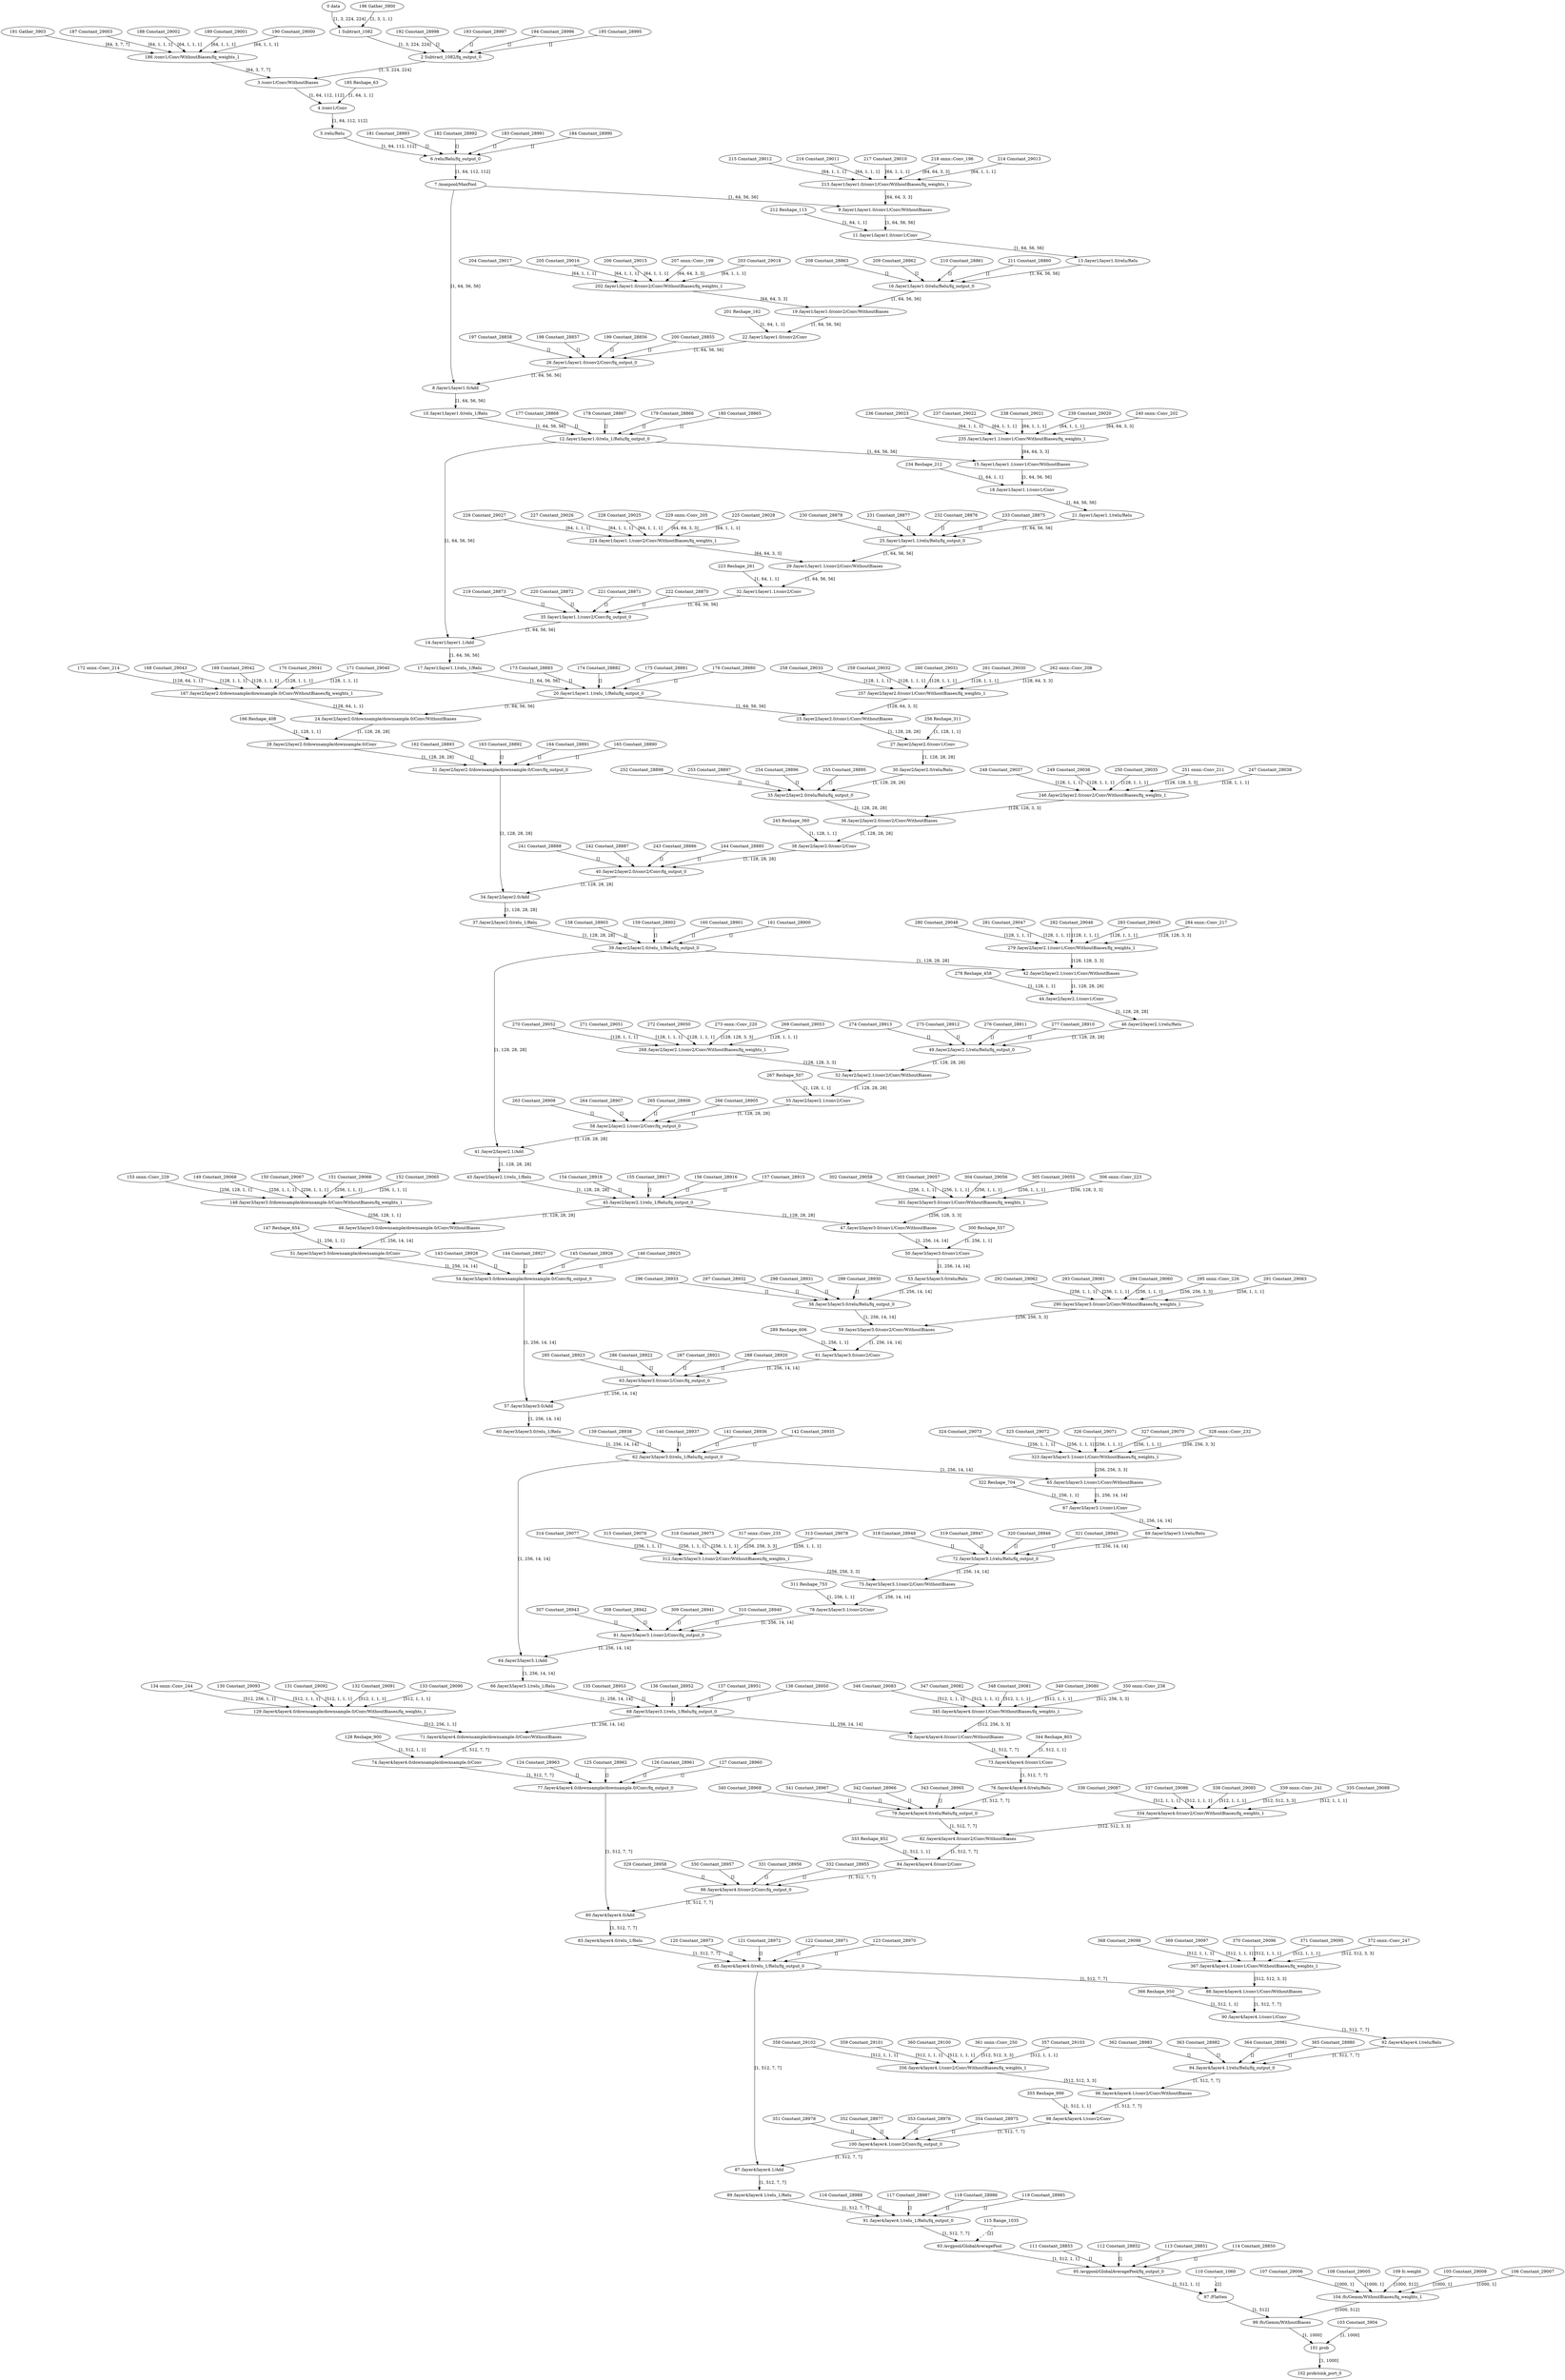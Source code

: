 strict digraph  {
"0 data" [id=0, type=Parameter];
"1 Subtract_1082" [id=1, type=Subtract];
"2 Subtract_1082/fq_output_0" [id=2, type=FakeQuantize];
"3 /conv1/Conv/WithoutBiases" [id=3, type=Convolution];
"4 /conv1/Conv" [id=4, type=Add];
"5 /relu/Relu" [id=5, type=Relu];
"6 /relu/Relu/fq_output_0" [id=6, type=FakeQuantize];
"7 /maxpool/MaxPool" [id=7, type=MaxPool];
"8 /layer1/layer1.0/Add" [id=8, type=Add];
"9 /layer1/layer1.0/conv1/Conv/WithoutBiases" [id=9, type=Convolution];
"10 /layer1/layer1.0/relu_1/Relu" [id=10, type=Relu];
"11 /layer1/layer1.0/conv1/Conv" [id=11, type=Add];
"12 /layer1/layer1.0/relu_1/Relu/fq_output_0" [id=12, type=FakeQuantize];
"13 /layer1/layer1.0/relu/Relu" [id=13, type=Relu];
"14 /layer1/layer1.1/Add" [id=14, type=Add];
"15 /layer1/layer1.1/conv1/Conv/WithoutBiases" [id=15, type=Convolution];
"16 /layer1/layer1.0/relu/Relu/fq_output_0" [id=16, type=FakeQuantize];
"17 /layer1/layer1.1/relu_1/Relu" [id=17, type=Relu];
"18 /layer1/layer1.1/conv1/Conv" [id=18, type=Add];
"19 /layer1/layer1.0/conv2/Conv/WithoutBiases" [id=19, type=Convolution];
"20 /layer1/layer1.1/relu_1/Relu/fq_output_0" [id=20, type=FakeQuantize];
"21 /layer1/layer1.1/relu/Relu" [id=21, type=Relu];
"22 /layer1/layer1.0/conv2/Conv" [id=22, type=Add];
"23 /layer2/layer2.0/conv1/Conv/WithoutBiases" [id=23, type=Convolution];
"24 /layer2/layer2.0/downsample/downsample.0/Conv/WithoutBiases" [id=24, type=Convolution];
"25 /layer1/layer1.1/relu/Relu/fq_output_0" [id=25, type=FakeQuantize];
"26 /layer1/layer1.0/conv2/Conv/fq_output_0" [id=26, type=FakeQuantize];
"27 /layer2/layer2.0/conv1/Conv" [id=27, type=Add];
"28 /layer2/layer2.0/downsample/downsample.0/Conv" [id=28, type=Add];
"29 /layer1/layer1.1/conv2/Conv/WithoutBiases" [id=29, type=Convolution];
"30 /layer2/layer2.0/relu/Relu" [id=30, type=Relu];
"31 /layer2/layer2.0/downsample/downsample.0/Conv/fq_output_0" [id=31, type=FakeQuantize];
"32 /layer1/layer1.1/conv2/Conv" [id=32, type=Add];
"33 /layer2/layer2.0/relu/Relu/fq_output_0" [id=33, type=FakeQuantize];
"34 /layer2/layer2.0/Add" [id=34, type=Add];
"35 /layer1/layer1.1/conv2/Conv/fq_output_0" [id=35, type=FakeQuantize];
"36 /layer2/layer2.0/conv2/Conv/WithoutBiases" [id=36, type=Convolution];
"37 /layer2/layer2.0/relu_1/Relu" [id=37, type=Relu];
"38 /layer2/layer2.0/conv2/Conv" [id=38, type=Add];
"39 /layer2/layer2.0/relu_1/Relu/fq_output_0" [id=39, type=FakeQuantize];
"40 /layer2/layer2.0/conv2/Conv/fq_output_0" [id=40, type=FakeQuantize];
"41 /layer2/layer2.1/Add" [id=41, type=Add];
"42 /layer2/layer2.1/conv1/Conv/WithoutBiases" [id=42, type=Convolution];
"43 /layer2/layer2.1/relu_1/Relu" [id=43, type=Relu];
"44 /layer2/layer2.1/conv1/Conv" [id=44, type=Add];
"45 /layer2/layer2.1/relu_1/Relu/fq_output_0" [id=45, type=FakeQuantize];
"46 /layer2/layer2.1/relu/Relu" [id=46, type=Relu];
"47 /layer3/layer3.0/conv1/Conv/WithoutBiases" [id=47, type=Convolution];
"48 /layer3/layer3.0/downsample/downsample.0/Conv/WithoutBiases" [id=48, type=Convolution];
"49 /layer2/layer2.1/relu/Relu/fq_output_0" [id=49, type=FakeQuantize];
"50 /layer3/layer3.0/conv1/Conv" [id=50, type=Add];
"51 /layer3/layer3.0/downsample/downsample.0/Conv" [id=51, type=Add];
"52 /layer2/layer2.1/conv2/Conv/WithoutBiases" [id=52, type=Convolution];
"53 /layer3/layer3.0/relu/Relu" [id=53, type=Relu];
"54 /layer3/layer3.0/downsample/downsample.0/Conv/fq_output_0" [id=54, type=FakeQuantize];
"55 /layer2/layer2.1/conv2/Conv" [id=55, type=Add];
"56 /layer3/layer3.0/relu/Relu/fq_output_0" [id=56, type=FakeQuantize];
"57 /layer3/layer3.0/Add" [id=57, type=Add];
"58 /layer2/layer2.1/conv2/Conv/fq_output_0" [id=58, type=FakeQuantize];
"59 /layer3/layer3.0/conv2/Conv/WithoutBiases" [id=59, type=Convolution];
"60 /layer3/layer3.0/relu_1/Relu" [id=60, type=Relu];
"61 /layer3/layer3.0/conv2/Conv" [id=61, type=Add];
"62 /layer3/layer3.0/relu_1/Relu/fq_output_0" [id=62, type=FakeQuantize];
"63 /layer3/layer3.0/conv2/Conv/fq_output_0" [id=63, type=FakeQuantize];
"64 /layer3/layer3.1/Add" [id=64, type=Add];
"65 /layer3/layer3.1/conv1/Conv/WithoutBiases" [id=65, type=Convolution];
"66 /layer3/layer3.1/relu_1/Relu" [id=66, type=Relu];
"67 /layer3/layer3.1/conv1/Conv" [id=67, type=Add];
"68 /layer3/layer3.1/relu_1/Relu/fq_output_0" [id=68, type=FakeQuantize];
"69 /layer3/layer3.1/relu/Relu" [id=69, type=Relu];
"70 /layer4/layer4.0/conv1/Conv/WithoutBiases" [id=70, type=Convolution];
"71 /layer4/layer4.0/downsample/downsample.0/Conv/WithoutBiases" [id=71, type=Convolution];
"72 /layer3/layer3.1/relu/Relu/fq_output_0" [id=72, type=FakeQuantize];
"73 /layer4/layer4.0/conv1/Conv" [id=73, type=Add];
"74 /layer4/layer4.0/downsample/downsample.0/Conv" [id=74, type=Add];
"75 /layer3/layer3.1/conv2/Conv/WithoutBiases" [id=75, type=Convolution];
"76 /layer4/layer4.0/relu/Relu" [id=76, type=Relu];
"77 /layer4/layer4.0/downsample/downsample.0/Conv/fq_output_0" [id=77, type=FakeQuantize];
"78 /layer3/layer3.1/conv2/Conv" [id=78, type=Add];
"79 /layer4/layer4.0/relu/Relu/fq_output_0" [id=79, type=FakeQuantize];
"80 /layer4/layer4.0/Add" [id=80, type=Add];
"81 /layer3/layer3.1/conv2/Conv/fq_output_0" [id=81, type=FakeQuantize];
"82 /layer4/layer4.0/conv2/Conv/WithoutBiases" [id=82, type=Convolution];
"83 /layer4/layer4.0/relu_1/Relu" [id=83, type=Relu];
"84 /layer4/layer4.0/conv2/Conv" [id=84, type=Add];
"85 /layer4/layer4.0/relu_1/Relu/fq_output_0" [id=85, type=FakeQuantize];
"86 /layer4/layer4.0/conv2/Conv/fq_output_0" [id=86, type=FakeQuantize];
"87 /layer4/layer4.1/Add" [id=87, type=Add];
"88 /layer4/layer4.1/conv1/Conv/WithoutBiases" [id=88, type=Convolution];
"89 /layer4/layer4.1/relu_1/Relu" [id=89, type=Relu];
"90 /layer4/layer4.1/conv1/Conv" [id=90, type=Add];
"91 /layer4/layer4.1/relu_1/Relu/fq_output_0" [id=91, type=FakeQuantize];
"92 /layer4/layer4.1/relu/Relu" [id=92, type=Relu];
"93 /avgpool/GlobalAveragePool" [id=93, type=ReduceMean];
"94 /layer4/layer4.1/relu/Relu/fq_output_0" [id=94, type=FakeQuantize];
"95 /avgpool/GlobalAveragePool/fq_output_0" [id=95, type=FakeQuantize];
"96 /layer4/layer4.1/conv2/Conv/WithoutBiases" [id=96, type=Convolution];
"97 /Flatten" [id=97, type=Reshape];
"98 /layer4/layer4.1/conv2/Conv" [id=98, type=Add];
"99 /fc/Gemm/WithoutBiases" [id=99, type=MatMul];
"100 /layer4/layer4.1/conv2/Conv/fq_output_0" [id=100, type=FakeQuantize];
"101 prob" [id=101, type=Add];
"102 prob/sink_port_0" [id=102, type=Result];
"103 Constant_3904" [id=103, type=Constant];
"104 /fc/Gemm/WithoutBiases/fq_weights_1" [id=104, type=FakeQuantize];
"105 Constant_29008" [id=105, type=Constant];
"106 Constant_29007" [id=106, type=Constant];
"107 Constant_29006" [id=107, type=Constant];
"108 Constant_29005" [id=108, type=Constant];
"109 fc.weight" [id=109, type=Constant];
"110 Constant_1060" [id=110, type=Constant];
"111 Constant_28853" [id=111, type=Constant];
"112 Constant_28852" [id=112, type=Constant];
"113 Constant_28851" [id=113, type=Constant];
"114 Constant_28850" [id=114, type=Constant];
"115 Range_1035" [id=115, type=Constant];
"116 Constant_28988" [id=116, type=Constant];
"117 Constant_28987" [id=117, type=Constant];
"118 Constant_28986" [id=118, type=Constant];
"119 Constant_28985" [id=119, type=Constant];
"120 Constant_28973" [id=120, type=Constant];
"121 Constant_28972" [id=121, type=Constant];
"122 Constant_28971" [id=122, type=Constant];
"123 Constant_28970" [id=123, type=Constant];
"124 Constant_28963" [id=124, type=Constant];
"125 Constant_28962" [id=125, type=Constant];
"126 Constant_28961" [id=126, type=Constant];
"127 Constant_28960" [id=127, type=Constant];
"128 Reshape_900" [id=128, type=Constant];
"129 /layer4/layer4.0/downsample/downsample.0/Conv/WithoutBiases/fq_weights_1" [id=129, type=FakeQuantize];
"130 Constant_29093" [id=130, type=Constant];
"131 Constant_29092" [id=131, type=Constant];
"132 Constant_29091" [id=132, type=Constant];
"133 Constant_29090" [id=133, type=Constant];
"134 onnx^^Conv_244" [id=134, label="134 onnx::Conv_244", type=Constant];
"135 Constant_28953" [id=135, type=Constant];
"136 Constant_28952" [id=136, type=Constant];
"137 Constant_28951" [id=137, type=Constant];
"138 Constant_28950" [id=138, type=Constant];
"139 Constant_28938" [id=139, type=Constant];
"140 Constant_28937" [id=140, type=Constant];
"141 Constant_28936" [id=141, type=Constant];
"142 Constant_28935" [id=142, type=Constant];
"143 Constant_28928" [id=143, type=Constant];
"144 Constant_28927" [id=144, type=Constant];
"145 Constant_28926" [id=145, type=Constant];
"146 Constant_28925" [id=146, type=Constant];
"147 Reshape_654" [id=147, type=Constant];
"148 /layer3/layer3.0/downsample/downsample.0/Conv/WithoutBiases/fq_weights_1" [id=148, type=FakeQuantize];
"149 Constant_29068" [id=149, type=Constant];
"150 Constant_29067" [id=150, type=Constant];
"151 Constant_29066" [id=151, type=Constant];
"152 Constant_29065" [id=152, type=Constant];
"153 onnx^^Conv_229" [id=153, label="153 onnx::Conv_229", type=Constant];
"154 Constant_28918" [id=154, type=Constant];
"155 Constant_28917" [id=155, type=Constant];
"156 Constant_28916" [id=156, type=Constant];
"157 Constant_28915" [id=157, type=Constant];
"158 Constant_28903" [id=158, type=Constant];
"159 Constant_28902" [id=159, type=Constant];
"160 Constant_28901" [id=160, type=Constant];
"161 Constant_28900" [id=161, type=Constant];
"162 Constant_28893" [id=162, type=Constant];
"163 Constant_28892" [id=163, type=Constant];
"164 Constant_28891" [id=164, type=Constant];
"165 Constant_28890" [id=165, type=Constant];
"166 Reshape_408" [id=166, type=Constant];
"167 /layer2/layer2.0/downsample/downsample.0/Conv/WithoutBiases/fq_weights_1" [id=167, type=FakeQuantize];
"168 Constant_29043" [id=168, type=Constant];
"169 Constant_29042" [id=169, type=Constant];
"170 Constant_29041" [id=170, type=Constant];
"171 Constant_29040" [id=171, type=Constant];
"172 onnx^^Conv_214" [id=172, label="172 onnx::Conv_214", type=Constant];
"173 Constant_28883" [id=173, type=Constant];
"174 Constant_28882" [id=174, type=Constant];
"175 Constant_28881" [id=175, type=Constant];
"176 Constant_28880" [id=176, type=Constant];
"177 Constant_28868" [id=177, type=Constant];
"178 Constant_28867" [id=178, type=Constant];
"179 Constant_28866" [id=179, type=Constant];
"180 Constant_28865" [id=180, type=Constant];
"181 Constant_28993" [id=181, type=Constant];
"182 Constant_28992" [id=182, type=Constant];
"183 Constant_28991" [id=183, type=Constant];
"184 Constant_28990" [id=184, type=Constant];
"185 Reshape_63" [id=185, type=Constant];
"186 /conv1/Conv/WithoutBiases/fq_weights_1" [id=186, type=FakeQuantize];
"187 Constant_29003" [id=187, type=Constant];
"188 Constant_29002" [id=188, type=Constant];
"189 Constant_29001" [id=189, type=Constant];
"190 Constant_29000" [id=190, type=Constant];
"191 Gather_3903" [id=191, type=Constant];
"192 Constant_28998" [id=192, type=Constant];
"193 Constant_28997" [id=193, type=Constant];
"194 Constant_28996" [id=194, type=Constant];
"195 Constant_28995" [id=195, type=Constant];
"196 Gather_3900" [id=196, type=Constant];
"197 Constant_28858" [id=197, type=Constant];
"198 Constant_28857" [id=198, type=Constant];
"199 Constant_28856" [id=199, type=Constant];
"200 Constant_28855" [id=200, type=Constant];
"201 Reshape_162" [id=201, type=Constant];
"202 /layer1/layer1.0/conv2/Conv/WithoutBiases/fq_weights_1" [id=202, type=FakeQuantize];
"203 Constant_29018" [id=203, type=Constant];
"204 Constant_29017" [id=204, type=Constant];
"205 Constant_29016" [id=205, type=Constant];
"206 Constant_29015" [id=206, type=Constant];
"207 onnx^^Conv_199" [id=207, label="207 onnx::Conv_199", type=Constant];
"208 Constant_28863" [id=208, type=Constant];
"209 Constant_28862" [id=209, type=Constant];
"210 Constant_28861" [id=210, type=Constant];
"211 Constant_28860" [id=211, type=Constant];
"212 Reshape_113" [id=212, type=Constant];
"213 /layer1/layer1.0/conv1/Conv/WithoutBiases/fq_weights_1" [id=213, type=FakeQuantize];
"214 Constant_29013" [id=214, type=Constant];
"215 Constant_29012" [id=215, type=Constant];
"216 Constant_29011" [id=216, type=Constant];
"217 Constant_29010" [id=217, type=Constant];
"218 onnx^^Conv_196" [id=218, label="218 onnx::Conv_196", type=Constant];
"219 Constant_28873" [id=219, type=Constant];
"220 Constant_28872" [id=220, type=Constant];
"221 Constant_28871" [id=221, type=Constant];
"222 Constant_28870" [id=222, type=Constant];
"223 Reshape_261" [id=223, type=Constant];
"224 /layer1/layer1.1/conv2/Conv/WithoutBiases/fq_weights_1" [id=224, type=FakeQuantize];
"225 Constant_29028" [id=225, type=Constant];
"226 Constant_29027" [id=226, type=Constant];
"227 Constant_29026" [id=227, type=Constant];
"228 Constant_29025" [id=228, type=Constant];
"229 onnx^^Conv_205" [id=229, label="229 onnx::Conv_205", type=Constant];
"230 Constant_28878" [id=230, type=Constant];
"231 Constant_28877" [id=231, type=Constant];
"232 Constant_28876" [id=232, type=Constant];
"233 Constant_28875" [id=233, type=Constant];
"234 Reshape_212" [id=234, type=Constant];
"235 /layer1/layer1.1/conv1/Conv/WithoutBiases/fq_weights_1" [id=235, type=FakeQuantize];
"236 Constant_29023" [id=236, type=Constant];
"237 Constant_29022" [id=237, type=Constant];
"238 Constant_29021" [id=238, type=Constant];
"239 Constant_29020" [id=239, type=Constant];
"240 onnx^^Conv_202" [id=240, label="240 onnx::Conv_202", type=Constant];
"241 Constant_28888" [id=241, type=Constant];
"242 Constant_28887" [id=242, type=Constant];
"243 Constant_28886" [id=243, type=Constant];
"244 Constant_28885" [id=244, type=Constant];
"245 Reshape_360" [id=245, type=Constant];
"246 /layer2/layer2.0/conv2/Conv/WithoutBiases/fq_weights_1" [id=246, type=FakeQuantize];
"247 Constant_29038" [id=247, type=Constant];
"248 Constant_29037" [id=248, type=Constant];
"249 Constant_29036" [id=249, type=Constant];
"250 Constant_29035" [id=250, type=Constant];
"251 onnx^^Conv_211" [id=251, label="251 onnx::Conv_211", type=Constant];
"252 Constant_28898" [id=252, type=Constant];
"253 Constant_28897" [id=253, type=Constant];
"254 Constant_28896" [id=254, type=Constant];
"255 Constant_28895" [id=255, type=Constant];
"256 Reshape_311" [id=256, type=Constant];
"257 /layer2/layer2.0/conv1/Conv/WithoutBiases/fq_weights_1" [id=257, type=FakeQuantize];
"258 Constant_29033" [id=258, type=Constant];
"259 Constant_29032" [id=259, type=Constant];
"260 Constant_29031" [id=260, type=Constant];
"261 Constant_29030" [id=261, type=Constant];
"262 onnx^^Conv_208" [id=262, label="262 onnx::Conv_208", type=Constant];
"263 Constant_28908" [id=263, type=Constant];
"264 Constant_28907" [id=264, type=Constant];
"265 Constant_28906" [id=265, type=Constant];
"266 Constant_28905" [id=266, type=Constant];
"267 Reshape_507" [id=267, type=Constant];
"268 /layer2/layer2.1/conv2/Conv/WithoutBiases/fq_weights_1" [id=268, type=FakeQuantize];
"269 Constant_29053" [id=269, type=Constant];
"270 Constant_29052" [id=270, type=Constant];
"271 Constant_29051" [id=271, type=Constant];
"272 Constant_29050" [id=272, type=Constant];
"273 onnx^^Conv_220" [id=273, label="273 onnx::Conv_220", type=Constant];
"274 Constant_28913" [id=274, type=Constant];
"275 Constant_28912" [id=275, type=Constant];
"276 Constant_28911" [id=276, type=Constant];
"277 Constant_28910" [id=277, type=Constant];
"278 Reshape_458" [id=278, type=Constant];
"279 /layer2/layer2.1/conv1/Conv/WithoutBiases/fq_weights_1" [id=279, type=FakeQuantize];
"280 Constant_29048" [id=280, type=Constant];
"281 Constant_29047" [id=281, type=Constant];
"282 Constant_29046" [id=282, type=Constant];
"283 Constant_29045" [id=283, type=Constant];
"284 onnx^^Conv_217" [id=284, label="284 onnx::Conv_217", type=Constant];
"285 Constant_28923" [id=285, type=Constant];
"286 Constant_28922" [id=286, type=Constant];
"287 Constant_28921" [id=287, type=Constant];
"288 Constant_28920" [id=288, type=Constant];
"289 Reshape_606" [id=289, type=Constant];
"290 /layer3/layer3.0/conv2/Conv/WithoutBiases/fq_weights_1" [id=290, type=FakeQuantize];
"291 Constant_29063" [id=291, type=Constant];
"292 Constant_29062" [id=292, type=Constant];
"293 Constant_29061" [id=293, type=Constant];
"294 Constant_29060" [id=294, type=Constant];
"295 onnx^^Conv_226" [id=295, label="295 onnx::Conv_226", type=Constant];
"296 Constant_28933" [id=296, type=Constant];
"297 Constant_28932" [id=297, type=Constant];
"298 Constant_28931" [id=298, type=Constant];
"299 Constant_28930" [id=299, type=Constant];
"300 Reshape_557" [id=300, type=Constant];
"301 /layer3/layer3.0/conv1/Conv/WithoutBiases/fq_weights_1" [id=301, type=FakeQuantize];
"302 Constant_29058" [id=302, type=Constant];
"303 Constant_29057" [id=303, type=Constant];
"304 Constant_29056" [id=304, type=Constant];
"305 Constant_29055" [id=305, type=Constant];
"306 onnx^^Conv_223" [id=306, label="306 onnx::Conv_223", type=Constant];
"307 Constant_28943" [id=307, type=Constant];
"308 Constant_28942" [id=308, type=Constant];
"309 Constant_28941" [id=309, type=Constant];
"310 Constant_28940" [id=310, type=Constant];
"311 Reshape_753" [id=311, type=Constant];
"312 /layer3/layer3.1/conv2/Conv/WithoutBiases/fq_weights_1" [id=312, type=FakeQuantize];
"313 Constant_29078" [id=313, type=Constant];
"314 Constant_29077" [id=314, type=Constant];
"315 Constant_29076" [id=315, type=Constant];
"316 Constant_29075" [id=316, type=Constant];
"317 onnx^^Conv_235" [id=317, label="317 onnx::Conv_235", type=Constant];
"318 Constant_28948" [id=318, type=Constant];
"319 Constant_28947" [id=319, type=Constant];
"320 Constant_28946" [id=320, type=Constant];
"321 Constant_28945" [id=321, type=Constant];
"322 Reshape_704" [id=322, type=Constant];
"323 /layer3/layer3.1/conv1/Conv/WithoutBiases/fq_weights_1" [id=323, type=FakeQuantize];
"324 Constant_29073" [id=324, type=Constant];
"325 Constant_29072" [id=325, type=Constant];
"326 Constant_29071" [id=326, type=Constant];
"327 Constant_29070" [id=327, type=Constant];
"328 onnx^^Conv_232" [id=328, label="328 onnx::Conv_232", type=Constant];
"329 Constant_28958" [id=329, type=Constant];
"330 Constant_28957" [id=330, type=Constant];
"331 Constant_28956" [id=331, type=Constant];
"332 Constant_28955" [id=332, type=Constant];
"333 Reshape_852" [id=333, type=Constant];
"334 /layer4/layer4.0/conv2/Conv/WithoutBiases/fq_weights_1" [id=334, type=FakeQuantize];
"335 Constant_29088" [id=335, type=Constant];
"336 Constant_29087" [id=336, type=Constant];
"337 Constant_29086" [id=337, type=Constant];
"338 Constant_29085" [id=338, type=Constant];
"339 onnx^^Conv_241" [id=339, label="339 onnx::Conv_241", type=Constant];
"340 Constant_28968" [id=340, type=Constant];
"341 Constant_28967" [id=341, type=Constant];
"342 Constant_28966" [id=342, type=Constant];
"343 Constant_28965" [id=343, type=Constant];
"344 Reshape_803" [id=344, type=Constant];
"345 /layer4/layer4.0/conv1/Conv/WithoutBiases/fq_weights_1" [id=345, type=FakeQuantize];
"346 Constant_29083" [id=346, type=Constant];
"347 Constant_29082" [id=347, type=Constant];
"348 Constant_29081" [id=348, type=Constant];
"349 Constant_29080" [id=349, type=Constant];
"350 onnx^^Conv_238" [id=350, label="350 onnx::Conv_238", type=Constant];
"351 Constant_28978" [id=351, type=Constant];
"352 Constant_28977" [id=352, type=Constant];
"353 Constant_28976" [id=353, type=Constant];
"354 Constant_28975" [id=354, type=Constant];
"355 Reshape_999" [id=355, type=Constant];
"356 /layer4/layer4.1/conv2/Conv/WithoutBiases/fq_weights_1" [id=356, type=FakeQuantize];
"357 Constant_29103" [id=357, type=Constant];
"358 Constant_29102" [id=358, type=Constant];
"359 Constant_29101" [id=359, type=Constant];
"360 Constant_29100" [id=360, type=Constant];
"361 onnx^^Conv_250" [id=361, label="361 onnx::Conv_250", type=Constant];
"362 Constant_28983" [id=362, type=Constant];
"363 Constant_28982" [id=363, type=Constant];
"364 Constant_28981" [id=364, type=Constant];
"365 Constant_28980" [id=365, type=Constant];
"366 Reshape_950" [id=366, type=Constant];
"367 /layer4/layer4.1/conv1/Conv/WithoutBiases/fq_weights_1" [id=367, type=FakeQuantize];
"368 Constant_29098" [id=368, type=Constant];
"369 Constant_29097" [id=369, type=Constant];
"370 Constant_29096" [id=370, type=Constant];
"371 Constant_29095" [id=371, type=Constant];
"372 onnx^^Conv_247" [id=372, label="372 onnx::Conv_247", type=Constant];
"0 data" -> "1 Subtract_1082"  [label="[1, 3, 224, 224]", style=solid];
"1 Subtract_1082" -> "2 Subtract_1082/fq_output_0"  [label="[1, 3, 224, 224]", style=solid];
"2 Subtract_1082/fq_output_0" -> "3 /conv1/Conv/WithoutBiases"  [label="[1, 3, 224, 224]", style=solid];
"3 /conv1/Conv/WithoutBiases" -> "4 /conv1/Conv"  [label="[1, 64, 112, 112]", style=solid];
"4 /conv1/Conv" -> "5 /relu/Relu"  [label="[1, 64, 112, 112]", style=solid];
"5 /relu/Relu" -> "6 /relu/Relu/fq_output_0"  [label="[1, 64, 112, 112]", style=solid];
"6 /relu/Relu/fq_output_0" -> "7 /maxpool/MaxPool"  [label="[1, 64, 112, 112]", style=solid];
"7 /maxpool/MaxPool" -> "8 /layer1/layer1.0/Add"  [label="[1, 64, 56, 56]", style=solid];
"7 /maxpool/MaxPool" -> "9 /layer1/layer1.0/conv1/Conv/WithoutBiases"  [label="[1, 64, 56, 56]", style=solid];
"8 /layer1/layer1.0/Add" -> "10 /layer1/layer1.0/relu_1/Relu"  [label="[1, 64, 56, 56]", style=solid];
"9 /layer1/layer1.0/conv1/Conv/WithoutBiases" -> "11 /layer1/layer1.0/conv1/Conv"  [label="[1, 64, 56, 56]", style=solid];
"10 /layer1/layer1.0/relu_1/Relu" -> "12 /layer1/layer1.0/relu_1/Relu/fq_output_0"  [label="[1, 64, 56, 56]", style=solid];
"11 /layer1/layer1.0/conv1/Conv" -> "13 /layer1/layer1.0/relu/Relu"  [label="[1, 64, 56, 56]", style=solid];
"12 /layer1/layer1.0/relu_1/Relu/fq_output_0" -> "14 /layer1/layer1.1/Add"  [label="[1, 64, 56, 56]", style=solid];
"12 /layer1/layer1.0/relu_1/Relu/fq_output_0" -> "15 /layer1/layer1.1/conv1/Conv/WithoutBiases"  [label="[1, 64, 56, 56]", style=solid];
"13 /layer1/layer1.0/relu/Relu" -> "16 /layer1/layer1.0/relu/Relu/fq_output_0"  [label="[1, 64, 56, 56]", style=solid];
"14 /layer1/layer1.1/Add" -> "17 /layer1/layer1.1/relu_1/Relu"  [label="[1, 64, 56, 56]", style=solid];
"15 /layer1/layer1.1/conv1/Conv/WithoutBiases" -> "18 /layer1/layer1.1/conv1/Conv"  [label="[1, 64, 56, 56]", style=solid];
"16 /layer1/layer1.0/relu/Relu/fq_output_0" -> "19 /layer1/layer1.0/conv2/Conv/WithoutBiases"  [label="[1, 64, 56, 56]", style=solid];
"17 /layer1/layer1.1/relu_1/Relu" -> "20 /layer1/layer1.1/relu_1/Relu/fq_output_0"  [label="[1, 64, 56, 56]", style=solid];
"18 /layer1/layer1.1/conv1/Conv" -> "21 /layer1/layer1.1/relu/Relu"  [label="[1, 64, 56, 56]", style=solid];
"19 /layer1/layer1.0/conv2/Conv/WithoutBiases" -> "22 /layer1/layer1.0/conv2/Conv"  [label="[1, 64, 56, 56]", style=solid];
"20 /layer1/layer1.1/relu_1/Relu/fq_output_0" -> "23 /layer2/layer2.0/conv1/Conv/WithoutBiases"  [label="[1, 64, 56, 56]", style=solid];
"20 /layer1/layer1.1/relu_1/Relu/fq_output_0" -> "24 /layer2/layer2.0/downsample/downsample.0/Conv/WithoutBiases"  [label="[1, 64, 56, 56]", style=solid];
"21 /layer1/layer1.1/relu/Relu" -> "25 /layer1/layer1.1/relu/Relu/fq_output_0"  [label="[1, 64, 56, 56]", style=solid];
"22 /layer1/layer1.0/conv2/Conv" -> "26 /layer1/layer1.0/conv2/Conv/fq_output_0"  [label="[1, 64, 56, 56]", style=solid];
"23 /layer2/layer2.0/conv1/Conv/WithoutBiases" -> "27 /layer2/layer2.0/conv1/Conv"  [label="[1, 128, 28, 28]", style=solid];
"24 /layer2/layer2.0/downsample/downsample.0/Conv/WithoutBiases" -> "28 /layer2/layer2.0/downsample/downsample.0/Conv"  [label="[1, 128, 28, 28]", style=solid];
"25 /layer1/layer1.1/relu/Relu/fq_output_0" -> "29 /layer1/layer1.1/conv2/Conv/WithoutBiases"  [label="[1, 64, 56, 56]", style=solid];
"26 /layer1/layer1.0/conv2/Conv/fq_output_0" -> "8 /layer1/layer1.0/Add"  [label="[1, 64, 56, 56]", style=solid];
"27 /layer2/layer2.0/conv1/Conv" -> "30 /layer2/layer2.0/relu/Relu"  [label="[1, 128, 28, 28]", style=solid];
"28 /layer2/layer2.0/downsample/downsample.0/Conv" -> "31 /layer2/layer2.0/downsample/downsample.0/Conv/fq_output_0"  [label="[1, 128, 28, 28]", style=solid];
"29 /layer1/layer1.1/conv2/Conv/WithoutBiases" -> "32 /layer1/layer1.1/conv2/Conv"  [label="[1, 64, 56, 56]", style=solid];
"30 /layer2/layer2.0/relu/Relu" -> "33 /layer2/layer2.0/relu/Relu/fq_output_0"  [label="[1, 128, 28, 28]", style=solid];
"31 /layer2/layer2.0/downsample/downsample.0/Conv/fq_output_0" -> "34 /layer2/layer2.0/Add"  [label="[1, 128, 28, 28]", style=solid];
"32 /layer1/layer1.1/conv2/Conv" -> "35 /layer1/layer1.1/conv2/Conv/fq_output_0"  [label="[1, 64, 56, 56]", style=solid];
"33 /layer2/layer2.0/relu/Relu/fq_output_0" -> "36 /layer2/layer2.0/conv2/Conv/WithoutBiases"  [label="[1, 128, 28, 28]", style=solid];
"34 /layer2/layer2.0/Add" -> "37 /layer2/layer2.0/relu_1/Relu"  [label="[1, 128, 28, 28]", style=solid];
"35 /layer1/layer1.1/conv2/Conv/fq_output_0" -> "14 /layer1/layer1.1/Add"  [label="[1, 64, 56, 56]", style=solid];
"36 /layer2/layer2.0/conv2/Conv/WithoutBiases" -> "38 /layer2/layer2.0/conv2/Conv"  [label="[1, 128, 28, 28]", style=solid];
"37 /layer2/layer2.0/relu_1/Relu" -> "39 /layer2/layer2.0/relu_1/Relu/fq_output_0"  [label="[1, 128, 28, 28]", style=solid];
"38 /layer2/layer2.0/conv2/Conv" -> "40 /layer2/layer2.0/conv2/Conv/fq_output_0"  [label="[1, 128, 28, 28]", style=solid];
"39 /layer2/layer2.0/relu_1/Relu/fq_output_0" -> "41 /layer2/layer2.1/Add"  [label="[1, 128, 28, 28]", style=solid];
"39 /layer2/layer2.0/relu_1/Relu/fq_output_0" -> "42 /layer2/layer2.1/conv1/Conv/WithoutBiases"  [label="[1, 128, 28, 28]", style=solid];
"40 /layer2/layer2.0/conv2/Conv/fq_output_0" -> "34 /layer2/layer2.0/Add"  [label="[1, 128, 28, 28]", style=solid];
"41 /layer2/layer2.1/Add" -> "43 /layer2/layer2.1/relu_1/Relu"  [label="[1, 128, 28, 28]", style=solid];
"42 /layer2/layer2.1/conv1/Conv/WithoutBiases" -> "44 /layer2/layer2.1/conv1/Conv"  [label="[1, 128, 28, 28]", style=solid];
"43 /layer2/layer2.1/relu_1/Relu" -> "45 /layer2/layer2.1/relu_1/Relu/fq_output_0"  [label="[1, 128, 28, 28]", style=solid];
"44 /layer2/layer2.1/conv1/Conv" -> "46 /layer2/layer2.1/relu/Relu"  [label="[1, 128, 28, 28]", style=solid];
"45 /layer2/layer2.1/relu_1/Relu/fq_output_0" -> "47 /layer3/layer3.0/conv1/Conv/WithoutBiases"  [label="[1, 128, 28, 28]", style=solid];
"45 /layer2/layer2.1/relu_1/Relu/fq_output_0" -> "48 /layer3/layer3.0/downsample/downsample.0/Conv/WithoutBiases"  [label="[1, 128, 28, 28]", style=solid];
"46 /layer2/layer2.1/relu/Relu" -> "49 /layer2/layer2.1/relu/Relu/fq_output_0"  [label="[1, 128, 28, 28]", style=solid];
"47 /layer3/layer3.0/conv1/Conv/WithoutBiases" -> "50 /layer3/layer3.0/conv1/Conv"  [label="[1, 256, 14, 14]", style=solid];
"48 /layer3/layer3.0/downsample/downsample.0/Conv/WithoutBiases" -> "51 /layer3/layer3.0/downsample/downsample.0/Conv"  [label="[1, 256, 14, 14]", style=solid];
"49 /layer2/layer2.1/relu/Relu/fq_output_0" -> "52 /layer2/layer2.1/conv2/Conv/WithoutBiases"  [label="[1, 128, 28, 28]", style=solid];
"50 /layer3/layer3.0/conv1/Conv" -> "53 /layer3/layer3.0/relu/Relu"  [label="[1, 256, 14, 14]", style=solid];
"51 /layer3/layer3.0/downsample/downsample.0/Conv" -> "54 /layer3/layer3.0/downsample/downsample.0/Conv/fq_output_0"  [label="[1, 256, 14, 14]", style=solid];
"52 /layer2/layer2.1/conv2/Conv/WithoutBiases" -> "55 /layer2/layer2.1/conv2/Conv"  [label="[1, 128, 28, 28]", style=solid];
"53 /layer3/layer3.0/relu/Relu" -> "56 /layer3/layer3.0/relu/Relu/fq_output_0"  [label="[1, 256, 14, 14]", style=solid];
"54 /layer3/layer3.0/downsample/downsample.0/Conv/fq_output_0" -> "57 /layer3/layer3.0/Add"  [label="[1, 256, 14, 14]", style=solid];
"55 /layer2/layer2.1/conv2/Conv" -> "58 /layer2/layer2.1/conv2/Conv/fq_output_0"  [label="[1, 128, 28, 28]", style=solid];
"56 /layer3/layer3.0/relu/Relu/fq_output_0" -> "59 /layer3/layer3.0/conv2/Conv/WithoutBiases"  [label="[1, 256, 14, 14]", style=solid];
"57 /layer3/layer3.0/Add" -> "60 /layer3/layer3.0/relu_1/Relu"  [label="[1, 256, 14, 14]", style=solid];
"58 /layer2/layer2.1/conv2/Conv/fq_output_0" -> "41 /layer2/layer2.1/Add"  [label="[1, 128, 28, 28]", style=solid];
"59 /layer3/layer3.0/conv2/Conv/WithoutBiases" -> "61 /layer3/layer3.0/conv2/Conv"  [label="[1, 256, 14, 14]", style=solid];
"60 /layer3/layer3.0/relu_1/Relu" -> "62 /layer3/layer3.0/relu_1/Relu/fq_output_0"  [label="[1, 256, 14, 14]", style=solid];
"61 /layer3/layer3.0/conv2/Conv" -> "63 /layer3/layer3.0/conv2/Conv/fq_output_0"  [label="[1, 256, 14, 14]", style=solid];
"62 /layer3/layer3.0/relu_1/Relu/fq_output_0" -> "64 /layer3/layer3.1/Add"  [label="[1, 256, 14, 14]", style=solid];
"62 /layer3/layer3.0/relu_1/Relu/fq_output_0" -> "65 /layer3/layer3.1/conv1/Conv/WithoutBiases"  [label="[1, 256, 14, 14]", style=solid];
"63 /layer3/layer3.0/conv2/Conv/fq_output_0" -> "57 /layer3/layer3.0/Add"  [label="[1, 256, 14, 14]", style=solid];
"64 /layer3/layer3.1/Add" -> "66 /layer3/layer3.1/relu_1/Relu"  [label="[1, 256, 14, 14]", style=solid];
"65 /layer3/layer3.1/conv1/Conv/WithoutBiases" -> "67 /layer3/layer3.1/conv1/Conv"  [label="[1, 256, 14, 14]", style=solid];
"66 /layer3/layer3.1/relu_1/Relu" -> "68 /layer3/layer3.1/relu_1/Relu/fq_output_0"  [label="[1, 256, 14, 14]", style=solid];
"67 /layer3/layer3.1/conv1/Conv" -> "69 /layer3/layer3.1/relu/Relu"  [label="[1, 256, 14, 14]", style=solid];
"68 /layer3/layer3.1/relu_1/Relu/fq_output_0" -> "70 /layer4/layer4.0/conv1/Conv/WithoutBiases"  [label="[1, 256, 14, 14]", style=solid];
"68 /layer3/layer3.1/relu_1/Relu/fq_output_0" -> "71 /layer4/layer4.0/downsample/downsample.0/Conv/WithoutBiases"  [label="[1, 256, 14, 14]", style=solid];
"69 /layer3/layer3.1/relu/Relu" -> "72 /layer3/layer3.1/relu/Relu/fq_output_0"  [label="[1, 256, 14, 14]", style=solid];
"70 /layer4/layer4.0/conv1/Conv/WithoutBiases" -> "73 /layer4/layer4.0/conv1/Conv"  [label="[1, 512, 7, 7]", style=solid];
"71 /layer4/layer4.0/downsample/downsample.0/Conv/WithoutBiases" -> "74 /layer4/layer4.0/downsample/downsample.0/Conv"  [label="[1, 512, 7, 7]", style=solid];
"72 /layer3/layer3.1/relu/Relu/fq_output_0" -> "75 /layer3/layer3.1/conv2/Conv/WithoutBiases"  [label="[1, 256, 14, 14]", style=solid];
"73 /layer4/layer4.0/conv1/Conv" -> "76 /layer4/layer4.0/relu/Relu"  [label="[1, 512, 7, 7]", style=solid];
"74 /layer4/layer4.0/downsample/downsample.0/Conv" -> "77 /layer4/layer4.0/downsample/downsample.0/Conv/fq_output_0"  [label="[1, 512, 7, 7]", style=solid];
"75 /layer3/layer3.1/conv2/Conv/WithoutBiases" -> "78 /layer3/layer3.1/conv2/Conv"  [label="[1, 256, 14, 14]", style=solid];
"76 /layer4/layer4.0/relu/Relu" -> "79 /layer4/layer4.0/relu/Relu/fq_output_0"  [label="[1, 512, 7, 7]", style=solid];
"77 /layer4/layer4.0/downsample/downsample.0/Conv/fq_output_0" -> "80 /layer4/layer4.0/Add"  [label="[1, 512, 7, 7]", style=solid];
"78 /layer3/layer3.1/conv2/Conv" -> "81 /layer3/layer3.1/conv2/Conv/fq_output_0"  [label="[1, 256, 14, 14]", style=solid];
"79 /layer4/layer4.0/relu/Relu/fq_output_0" -> "82 /layer4/layer4.0/conv2/Conv/WithoutBiases"  [label="[1, 512, 7, 7]", style=solid];
"80 /layer4/layer4.0/Add" -> "83 /layer4/layer4.0/relu_1/Relu"  [label="[1, 512, 7, 7]", style=solid];
"81 /layer3/layer3.1/conv2/Conv/fq_output_0" -> "64 /layer3/layer3.1/Add"  [label="[1, 256, 14, 14]", style=solid];
"82 /layer4/layer4.0/conv2/Conv/WithoutBiases" -> "84 /layer4/layer4.0/conv2/Conv"  [label="[1, 512, 7, 7]", style=solid];
"83 /layer4/layer4.0/relu_1/Relu" -> "85 /layer4/layer4.0/relu_1/Relu/fq_output_0"  [label="[1, 512, 7, 7]", style=solid];
"84 /layer4/layer4.0/conv2/Conv" -> "86 /layer4/layer4.0/conv2/Conv/fq_output_0"  [label="[1, 512, 7, 7]", style=solid];
"85 /layer4/layer4.0/relu_1/Relu/fq_output_0" -> "87 /layer4/layer4.1/Add"  [label="[1, 512, 7, 7]", style=solid];
"85 /layer4/layer4.0/relu_1/Relu/fq_output_0" -> "88 /layer4/layer4.1/conv1/Conv/WithoutBiases"  [label="[1, 512, 7, 7]", style=solid];
"86 /layer4/layer4.0/conv2/Conv/fq_output_0" -> "80 /layer4/layer4.0/Add"  [label="[1, 512, 7, 7]", style=solid];
"87 /layer4/layer4.1/Add" -> "89 /layer4/layer4.1/relu_1/Relu"  [label="[1, 512, 7, 7]", style=solid];
"88 /layer4/layer4.1/conv1/Conv/WithoutBiases" -> "90 /layer4/layer4.1/conv1/Conv"  [label="[1, 512, 7, 7]", style=solid];
"89 /layer4/layer4.1/relu_1/Relu" -> "91 /layer4/layer4.1/relu_1/Relu/fq_output_0"  [label="[1, 512, 7, 7]", style=solid];
"90 /layer4/layer4.1/conv1/Conv" -> "92 /layer4/layer4.1/relu/Relu"  [label="[1, 512, 7, 7]", style=solid];
"91 /layer4/layer4.1/relu_1/Relu/fq_output_0" -> "93 /avgpool/GlobalAveragePool"  [label="[1, 512, 7, 7]", style=solid];
"92 /layer4/layer4.1/relu/Relu" -> "94 /layer4/layer4.1/relu/Relu/fq_output_0"  [label="[1, 512, 7, 7]", style=solid];
"93 /avgpool/GlobalAveragePool" -> "95 /avgpool/GlobalAveragePool/fq_output_0"  [label="[1, 512, 1, 1]", style=solid];
"94 /layer4/layer4.1/relu/Relu/fq_output_0" -> "96 /layer4/layer4.1/conv2/Conv/WithoutBiases"  [label="[1, 512, 7, 7]", style=solid];
"95 /avgpool/GlobalAveragePool/fq_output_0" -> "97 /Flatten"  [label="[1, 512, 1, 1]", style=solid];
"96 /layer4/layer4.1/conv2/Conv/WithoutBiases" -> "98 /layer4/layer4.1/conv2/Conv"  [label="[1, 512, 7, 7]", style=solid];
"97 /Flatten" -> "99 /fc/Gemm/WithoutBiases"  [label="[1, 512]", style=solid];
"98 /layer4/layer4.1/conv2/Conv" -> "100 /layer4/layer4.1/conv2/Conv/fq_output_0"  [label="[1, 512, 7, 7]", style=solid];
"99 /fc/Gemm/WithoutBiases" -> "101 prob"  [label="[1, 1000]", style=solid];
"100 /layer4/layer4.1/conv2/Conv/fq_output_0" -> "87 /layer4/layer4.1/Add"  [label="[1, 512, 7, 7]", style=solid];
"101 prob" -> "102 prob/sink_port_0"  [label="[1, 1000]", style=solid];
"103 Constant_3904" -> "101 prob"  [label="[1, 1000]", style=solid];
"104 /fc/Gemm/WithoutBiases/fq_weights_1" -> "99 /fc/Gemm/WithoutBiases"  [label="[1000, 512]", style=solid];
"105 Constant_29008" -> "104 /fc/Gemm/WithoutBiases/fq_weights_1"  [label="[1000, 1]", style=solid];
"106 Constant_29007" -> "104 /fc/Gemm/WithoutBiases/fq_weights_1"  [label="[1000, 1]", style=solid];
"107 Constant_29006" -> "104 /fc/Gemm/WithoutBiases/fq_weights_1"  [label="[1000, 1]", style=solid];
"108 Constant_29005" -> "104 /fc/Gemm/WithoutBiases/fq_weights_1"  [label="[1000, 1]", style=solid];
"109 fc.weight" -> "104 /fc/Gemm/WithoutBiases/fq_weights_1"  [label="[1000, 512]", style=solid];
"110 Constant_1060" -> "97 /Flatten"  [label="[2]", style=dashed];
"111 Constant_28853" -> "95 /avgpool/GlobalAveragePool/fq_output_0"  [label="[]", style=solid];
"112 Constant_28852" -> "95 /avgpool/GlobalAveragePool/fq_output_0"  [label="[]", style=solid];
"113 Constant_28851" -> "95 /avgpool/GlobalAveragePool/fq_output_0"  [label="[]", style=solid];
"114 Constant_28850" -> "95 /avgpool/GlobalAveragePool/fq_output_0"  [label="[]", style=solid];
"115 Range_1035" -> "93 /avgpool/GlobalAveragePool"  [label="[2]", style=dashed];
"116 Constant_28988" -> "91 /layer4/layer4.1/relu_1/Relu/fq_output_0"  [label="[]", style=solid];
"117 Constant_28987" -> "91 /layer4/layer4.1/relu_1/Relu/fq_output_0"  [label="[]", style=solid];
"118 Constant_28986" -> "91 /layer4/layer4.1/relu_1/Relu/fq_output_0"  [label="[]", style=solid];
"119 Constant_28985" -> "91 /layer4/layer4.1/relu_1/Relu/fq_output_0"  [label="[]", style=solid];
"120 Constant_28973" -> "85 /layer4/layer4.0/relu_1/Relu/fq_output_0"  [label="[]", style=solid];
"121 Constant_28972" -> "85 /layer4/layer4.0/relu_1/Relu/fq_output_0"  [label="[]", style=solid];
"122 Constant_28971" -> "85 /layer4/layer4.0/relu_1/Relu/fq_output_0"  [label="[]", style=solid];
"123 Constant_28970" -> "85 /layer4/layer4.0/relu_1/Relu/fq_output_0"  [label="[]", style=solid];
"124 Constant_28963" -> "77 /layer4/layer4.0/downsample/downsample.0/Conv/fq_output_0"  [label="[]", style=solid];
"125 Constant_28962" -> "77 /layer4/layer4.0/downsample/downsample.0/Conv/fq_output_0"  [label="[]", style=solid];
"126 Constant_28961" -> "77 /layer4/layer4.0/downsample/downsample.0/Conv/fq_output_0"  [label="[]", style=solid];
"127 Constant_28960" -> "77 /layer4/layer4.0/downsample/downsample.0/Conv/fq_output_0"  [label="[]", style=solid];
"128 Reshape_900" -> "74 /layer4/layer4.0/downsample/downsample.0/Conv"  [label="[1, 512, 1, 1]", style=solid];
"129 /layer4/layer4.0/downsample/downsample.0/Conv/WithoutBiases/fq_weights_1" -> "71 /layer4/layer4.0/downsample/downsample.0/Conv/WithoutBiases"  [label="[512, 256, 1, 1]", style=solid];
"130 Constant_29093" -> "129 /layer4/layer4.0/downsample/downsample.0/Conv/WithoutBiases/fq_weights_1"  [label="[512, 1, 1, 1]", style=solid];
"131 Constant_29092" -> "129 /layer4/layer4.0/downsample/downsample.0/Conv/WithoutBiases/fq_weights_1"  [label="[512, 1, 1, 1]", style=solid];
"132 Constant_29091" -> "129 /layer4/layer4.0/downsample/downsample.0/Conv/WithoutBiases/fq_weights_1"  [label="[512, 1, 1, 1]", style=solid];
"133 Constant_29090" -> "129 /layer4/layer4.0/downsample/downsample.0/Conv/WithoutBiases/fq_weights_1"  [label="[512, 1, 1, 1]", style=solid];
"134 onnx^^Conv_244" -> "129 /layer4/layer4.0/downsample/downsample.0/Conv/WithoutBiases/fq_weights_1"  [label="[512, 256, 1, 1]", style=solid];
"135 Constant_28953" -> "68 /layer3/layer3.1/relu_1/Relu/fq_output_0"  [label="[]", style=solid];
"136 Constant_28952" -> "68 /layer3/layer3.1/relu_1/Relu/fq_output_0"  [label="[]", style=solid];
"137 Constant_28951" -> "68 /layer3/layer3.1/relu_1/Relu/fq_output_0"  [label="[]", style=solid];
"138 Constant_28950" -> "68 /layer3/layer3.1/relu_1/Relu/fq_output_0"  [label="[]", style=solid];
"139 Constant_28938" -> "62 /layer3/layer3.0/relu_1/Relu/fq_output_0"  [label="[]", style=solid];
"140 Constant_28937" -> "62 /layer3/layer3.0/relu_1/Relu/fq_output_0"  [label="[]", style=solid];
"141 Constant_28936" -> "62 /layer3/layer3.0/relu_1/Relu/fq_output_0"  [label="[]", style=solid];
"142 Constant_28935" -> "62 /layer3/layer3.0/relu_1/Relu/fq_output_0"  [label="[]", style=solid];
"143 Constant_28928" -> "54 /layer3/layer3.0/downsample/downsample.0/Conv/fq_output_0"  [label="[]", style=solid];
"144 Constant_28927" -> "54 /layer3/layer3.0/downsample/downsample.0/Conv/fq_output_0"  [label="[]", style=solid];
"145 Constant_28926" -> "54 /layer3/layer3.0/downsample/downsample.0/Conv/fq_output_0"  [label="[]", style=solid];
"146 Constant_28925" -> "54 /layer3/layer3.0/downsample/downsample.0/Conv/fq_output_0"  [label="[]", style=solid];
"147 Reshape_654" -> "51 /layer3/layer3.0/downsample/downsample.0/Conv"  [label="[1, 256, 1, 1]", style=solid];
"148 /layer3/layer3.0/downsample/downsample.0/Conv/WithoutBiases/fq_weights_1" -> "48 /layer3/layer3.0/downsample/downsample.0/Conv/WithoutBiases"  [label="[256, 128, 1, 1]", style=solid];
"149 Constant_29068" -> "148 /layer3/layer3.0/downsample/downsample.0/Conv/WithoutBiases/fq_weights_1"  [label="[256, 1, 1, 1]", style=solid];
"150 Constant_29067" -> "148 /layer3/layer3.0/downsample/downsample.0/Conv/WithoutBiases/fq_weights_1"  [label="[256, 1, 1, 1]", style=solid];
"151 Constant_29066" -> "148 /layer3/layer3.0/downsample/downsample.0/Conv/WithoutBiases/fq_weights_1"  [label="[256, 1, 1, 1]", style=solid];
"152 Constant_29065" -> "148 /layer3/layer3.0/downsample/downsample.0/Conv/WithoutBiases/fq_weights_1"  [label="[256, 1, 1, 1]", style=solid];
"153 onnx^^Conv_229" -> "148 /layer3/layer3.0/downsample/downsample.0/Conv/WithoutBiases/fq_weights_1"  [label="[256, 128, 1, 1]", style=solid];
"154 Constant_28918" -> "45 /layer2/layer2.1/relu_1/Relu/fq_output_0"  [label="[]", style=solid];
"155 Constant_28917" -> "45 /layer2/layer2.1/relu_1/Relu/fq_output_0"  [label="[]", style=solid];
"156 Constant_28916" -> "45 /layer2/layer2.1/relu_1/Relu/fq_output_0"  [label="[]", style=solid];
"157 Constant_28915" -> "45 /layer2/layer2.1/relu_1/Relu/fq_output_0"  [label="[]", style=solid];
"158 Constant_28903" -> "39 /layer2/layer2.0/relu_1/Relu/fq_output_0"  [label="[]", style=solid];
"159 Constant_28902" -> "39 /layer2/layer2.0/relu_1/Relu/fq_output_0"  [label="[]", style=solid];
"160 Constant_28901" -> "39 /layer2/layer2.0/relu_1/Relu/fq_output_0"  [label="[]", style=solid];
"161 Constant_28900" -> "39 /layer2/layer2.0/relu_1/Relu/fq_output_0"  [label="[]", style=solid];
"162 Constant_28893" -> "31 /layer2/layer2.0/downsample/downsample.0/Conv/fq_output_0"  [label="[]", style=solid];
"163 Constant_28892" -> "31 /layer2/layer2.0/downsample/downsample.0/Conv/fq_output_0"  [label="[]", style=solid];
"164 Constant_28891" -> "31 /layer2/layer2.0/downsample/downsample.0/Conv/fq_output_0"  [label="[]", style=solid];
"165 Constant_28890" -> "31 /layer2/layer2.0/downsample/downsample.0/Conv/fq_output_0"  [label="[]", style=solid];
"166 Reshape_408" -> "28 /layer2/layer2.0/downsample/downsample.0/Conv"  [label="[1, 128, 1, 1]", style=solid];
"167 /layer2/layer2.0/downsample/downsample.0/Conv/WithoutBiases/fq_weights_1" -> "24 /layer2/layer2.0/downsample/downsample.0/Conv/WithoutBiases"  [label="[128, 64, 1, 1]", style=solid];
"168 Constant_29043" -> "167 /layer2/layer2.0/downsample/downsample.0/Conv/WithoutBiases/fq_weights_1"  [label="[128, 1, 1, 1]", style=solid];
"169 Constant_29042" -> "167 /layer2/layer2.0/downsample/downsample.0/Conv/WithoutBiases/fq_weights_1"  [label="[128, 1, 1, 1]", style=solid];
"170 Constant_29041" -> "167 /layer2/layer2.0/downsample/downsample.0/Conv/WithoutBiases/fq_weights_1"  [label="[128, 1, 1, 1]", style=solid];
"171 Constant_29040" -> "167 /layer2/layer2.0/downsample/downsample.0/Conv/WithoutBiases/fq_weights_1"  [label="[128, 1, 1, 1]", style=solid];
"172 onnx^^Conv_214" -> "167 /layer2/layer2.0/downsample/downsample.0/Conv/WithoutBiases/fq_weights_1"  [label="[128, 64, 1, 1]", style=solid];
"173 Constant_28883" -> "20 /layer1/layer1.1/relu_1/Relu/fq_output_0"  [label="[]", style=solid];
"174 Constant_28882" -> "20 /layer1/layer1.1/relu_1/Relu/fq_output_0"  [label="[]", style=solid];
"175 Constant_28881" -> "20 /layer1/layer1.1/relu_1/Relu/fq_output_0"  [label="[]", style=solid];
"176 Constant_28880" -> "20 /layer1/layer1.1/relu_1/Relu/fq_output_0"  [label="[]", style=solid];
"177 Constant_28868" -> "12 /layer1/layer1.0/relu_1/Relu/fq_output_0"  [label="[]", style=solid];
"178 Constant_28867" -> "12 /layer1/layer1.0/relu_1/Relu/fq_output_0"  [label="[]", style=solid];
"179 Constant_28866" -> "12 /layer1/layer1.0/relu_1/Relu/fq_output_0"  [label="[]", style=solid];
"180 Constant_28865" -> "12 /layer1/layer1.0/relu_1/Relu/fq_output_0"  [label="[]", style=solid];
"181 Constant_28993" -> "6 /relu/Relu/fq_output_0"  [label="[]", style=solid];
"182 Constant_28992" -> "6 /relu/Relu/fq_output_0"  [label="[]", style=solid];
"183 Constant_28991" -> "6 /relu/Relu/fq_output_0"  [label="[]", style=solid];
"184 Constant_28990" -> "6 /relu/Relu/fq_output_0"  [label="[]", style=solid];
"185 Reshape_63" -> "4 /conv1/Conv"  [label="[1, 64, 1, 1]", style=solid];
"186 /conv1/Conv/WithoutBiases/fq_weights_1" -> "3 /conv1/Conv/WithoutBiases"  [label="[64, 3, 7, 7]", style=solid];
"187 Constant_29003" -> "186 /conv1/Conv/WithoutBiases/fq_weights_1"  [label="[64, 1, 1, 1]", style=solid];
"188 Constant_29002" -> "186 /conv1/Conv/WithoutBiases/fq_weights_1"  [label="[64, 1, 1, 1]", style=solid];
"189 Constant_29001" -> "186 /conv1/Conv/WithoutBiases/fq_weights_1"  [label="[64, 1, 1, 1]", style=solid];
"190 Constant_29000" -> "186 /conv1/Conv/WithoutBiases/fq_weights_1"  [label="[64, 1, 1, 1]", style=solid];
"191 Gather_3903" -> "186 /conv1/Conv/WithoutBiases/fq_weights_1"  [label="[64, 3, 7, 7]", style=solid];
"192 Constant_28998" -> "2 Subtract_1082/fq_output_0"  [label="[]", style=solid];
"193 Constant_28997" -> "2 Subtract_1082/fq_output_0"  [label="[]", style=solid];
"194 Constant_28996" -> "2 Subtract_1082/fq_output_0"  [label="[]", style=solid];
"195 Constant_28995" -> "2 Subtract_1082/fq_output_0"  [label="[]", style=solid];
"196 Gather_3900" -> "1 Subtract_1082"  [label="[1, 3, 1, 1]", style=solid];
"197 Constant_28858" -> "26 /layer1/layer1.0/conv2/Conv/fq_output_0"  [label="[]", style=solid];
"198 Constant_28857" -> "26 /layer1/layer1.0/conv2/Conv/fq_output_0"  [label="[]", style=solid];
"199 Constant_28856" -> "26 /layer1/layer1.0/conv2/Conv/fq_output_0"  [label="[]", style=solid];
"200 Constant_28855" -> "26 /layer1/layer1.0/conv2/Conv/fq_output_0"  [label="[]", style=solid];
"201 Reshape_162" -> "22 /layer1/layer1.0/conv2/Conv"  [label="[1, 64, 1, 1]", style=solid];
"202 /layer1/layer1.0/conv2/Conv/WithoutBiases/fq_weights_1" -> "19 /layer1/layer1.0/conv2/Conv/WithoutBiases"  [label="[64, 64, 3, 3]", style=solid];
"203 Constant_29018" -> "202 /layer1/layer1.0/conv2/Conv/WithoutBiases/fq_weights_1"  [label="[64, 1, 1, 1]", style=solid];
"204 Constant_29017" -> "202 /layer1/layer1.0/conv2/Conv/WithoutBiases/fq_weights_1"  [label="[64, 1, 1, 1]", style=solid];
"205 Constant_29016" -> "202 /layer1/layer1.0/conv2/Conv/WithoutBiases/fq_weights_1"  [label="[64, 1, 1, 1]", style=solid];
"206 Constant_29015" -> "202 /layer1/layer1.0/conv2/Conv/WithoutBiases/fq_weights_1"  [label="[64, 1, 1, 1]", style=solid];
"207 onnx^^Conv_199" -> "202 /layer1/layer1.0/conv2/Conv/WithoutBiases/fq_weights_1"  [label="[64, 64, 3, 3]", style=solid];
"208 Constant_28863" -> "16 /layer1/layer1.0/relu/Relu/fq_output_0"  [label="[]", style=solid];
"209 Constant_28862" -> "16 /layer1/layer1.0/relu/Relu/fq_output_0"  [label="[]", style=solid];
"210 Constant_28861" -> "16 /layer1/layer1.0/relu/Relu/fq_output_0"  [label="[]", style=solid];
"211 Constant_28860" -> "16 /layer1/layer1.0/relu/Relu/fq_output_0"  [label="[]", style=solid];
"212 Reshape_113" -> "11 /layer1/layer1.0/conv1/Conv"  [label="[1, 64, 1, 1]", style=solid];
"213 /layer1/layer1.0/conv1/Conv/WithoutBiases/fq_weights_1" -> "9 /layer1/layer1.0/conv1/Conv/WithoutBiases"  [label="[64, 64, 3, 3]", style=solid];
"214 Constant_29013" -> "213 /layer1/layer1.0/conv1/Conv/WithoutBiases/fq_weights_1"  [label="[64, 1, 1, 1]", style=solid];
"215 Constant_29012" -> "213 /layer1/layer1.0/conv1/Conv/WithoutBiases/fq_weights_1"  [label="[64, 1, 1, 1]", style=solid];
"216 Constant_29011" -> "213 /layer1/layer1.0/conv1/Conv/WithoutBiases/fq_weights_1"  [label="[64, 1, 1, 1]", style=solid];
"217 Constant_29010" -> "213 /layer1/layer1.0/conv1/Conv/WithoutBiases/fq_weights_1"  [label="[64, 1, 1, 1]", style=solid];
"218 onnx^^Conv_196" -> "213 /layer1/layer1.0/conv1/Conv/WithoutBiases/fq_weights_1"  [label="[64, 64, 3, 3]", style=solid];
"219 Constant_28873" -> "35 /layer1/layer1.1/conv2/Conv/fq_output_0"  [label="[]", style=solid];
"220 Constant_28872" -> "35 /layer1/layer1.1/conv2/Conv/fq_output_0"  [label="[]", style=solid];
"221 Constant_28871" -> "35 /layer1/layer1.1/conv2/Conv/fq_output_0"  [label="[]", style=solid];
"222 Constant_28870" -> "35 /layer1/layer1.1/conv2/Conv/fq_output_0"  [label="[]", style=solid];
"223 Reshape_261" -> "32 /layer1/layer1.1/conv2/Conv"  [label="[1, 64, 1, 1]", style=solid];
"224 /layer1/layer1.1/conv2/Conv/WithoutBiases/fq_weights_1" -> "29 /layer1/layer1.1/conv2/Conv/WithoutBiases"  [label="[64, 64, 3, 3]", style=solid];
"225 Constant_29028" -> "224 /layer1/layer1.1/conv2/Conv/WithoutBiases/fq_weights_1"  [label="[64, 1, 1, 1]", style=solid];
"226 Constant_29027" -> "224 /layer1/layer1.1/conv2/Conv/WithoutBiases/fq_weights_1"  [label="[64, 1, 1, 1]", style=solid];
"227 Constant_29026" -> "224 /layer1/layer1.1/conv2/Conv/WithoutBiases/fq_weights_1"  [label="[64, 1, 1, 1]", style=solid];
"228 Constant_29025" -> "224 /layer1/layer1.1/conv2/Conv/WithoutBiases/fq_weights_1"  [label="[64, 1, 1, 1]", style=solid];
"229 onnx^^Conv_205" -> "224 /layer1/layer1.1/conv2/Conv/WithoutBiases/fq_weights_1"  [label="[64, 64, 3, 3]", style=solid];
"230 Constant_28878" -> "25 /layer1/layer1.1/relu/Relu/fq_output_0"  [label="[]", style=solid];
"231 Constant_28877" -> "25 /layer1/layer1.1/relu/Relu/fq_output_0"  [label="[]", style=solid];
"232 Constant_28876" -> "25 /layer1/layer1.1/relu/Relu/fq_output_0"  [label="[]", style=solid];
"233 Constant_28875" -> "25 /layer1/layer1.1/relu/Relu/fq_output_0"  [label="[]", style=solid];
"234 Reshape_212" -> "18 /layer1/layer1.1/conv1/Conv"  [label="[1, 64, 1, 1]", style=solid];
"235 /layer1/layer1.1/conv1/Conv/WithoutBiases/fq_weights_1" -> "15 /layer1/layer1.1/conv1/Conv/WithoutBiases"  [label="[64, 64, 3, 3]", style=solid];
"236 Constant_29023" -> "235 /layer1/layer1.1/conv1/Conv/WithoutBiases/fq_weights_1"  [label="[64, 1, 1, 1]", style=solid];
"237 Constant_29022" -> "235 /layer1/layer1.1/conv1/Conv/WithoutBiases/fq_weights_1"  [label="[64, 1, 1, 1]", style=solid];
"238 Constant_29021" -> "235 /layer1/layer1.1/conv1/Conv/WithoutBiases/fq_weights_1"  [label="[64, 1, 1, 1]", style=solid];
"239 Constant_29020" -> "235 /layer1/layer1.1/conv1/Conv/WithoutBiases/fq_weights_1"  [label="[64, 1, 1, 1]", style=solid];
"240 onnx^^Conv_202" -> "235 /layer1/layer1.1/conv1/Conv/WithoutBiases/fq_weights_1"  [label="[64, 64, 3, 3]", style=solid];
"241 Constant_28888" -> "40 /layer2/layer2.0/conv2/Conv/fq_output_0"  [label="[]", style=solid];
"242 Constant_28887" -> "40 /layer2/layer2.0/conv2/Conv/fq_output_0"  [label="[]", style=solid];
"243 Constant_28886" -> "40 /layer2/layer2.0/conv2/Conv/fq_output_0"  [label="[]", style=solid];
"244 Constant_28885" -> "40 /layer2/layer2.0/conv2/Conv/fq_output_0"  [label="[]", style=solid];
"245 Reshape_360" -> "38 /layer2/layer2.0/conv2/Conv"  [label="[1, 128, 1, 1]", style=solid];
"246 /layer2/layer2.0/conv2/Conv/WithoutBiases/fq_weights_1" -> "36 /layer2/layer2.0/conv2/Conv/WithoutBiases"  [label="[128, 128, 3, 3]", style=solid];
"247 Constant_29038" -> "246 /layer2/layer2.0/conv2/Conv/WithoutBiases/fq_weights_1"  [label="[128, 1, 1, 1]", style=solid];
"248 Constant_29037" -> "246 /layer2/layer2.0/conv2/Conv/WithoutBiases/fq_weights_1"  [label="[128, 1, 1, 1]", style=solid];
"249 Constant_29036" -> "246 /layer2/layer2.0/conv2/Conv/WithoutBiases/fq_weights_1"  [label="[128, 1, 1, 1]", style=solid];
"250 Constant_29035" -> "246 /layer2/layer2.0/conv2/Conv/WithoutBiases/fq_weights_1"  [label="[128, 1, 1, 1]", style=solid];
"251 onnx^^Conv_211" -> "246 /layer2/layer2.0/conv2/Conv/WithoutBiases/fq_weights_1"  [label="[128, 128, 3, 3]", style=solid];
"252 Constant_28898" -> "33 /layer2/layer2.0/relu/Relu/fq_output_0"  [label="[]", style=solid];
"253 Constant_28897" -> "33 /layer2/layer2.0/relu/Relu/fq_output_0"  [label="[]", style=solid];
"254 Constant_28896" -> "33 /layer2/layer2.0/relu/Relu/fq_output_0"  [label="[]", style=solid];
"255 Constant_28895" -> "33 /layer2/layer2.0/relu/Relu/fq_output_0"  [label="[]", style=solid];
"256 Reshape_311" -> "27 /layer2/layer2.0/conv1/Conv"  [label="[1, 128, 1, 1]", style=solid];
"257 /layer2/layer2.0/conv1/Conv/WithoutBiases/fq_weights_1" -> "23 /layer2/layer2.0/conv1/Conv/WithoutBiases"  [label="[128, 64, 3, 3]", style=solid];
"258 Constant_29033" -> "257 /layer2/layer2.0/conv1/Conv/WithoutBiases/fq_weights_1"  [label="[128, 1, 1, 1]", style=solid];
"259 Constant_29032" -> "257 /layer2/layer2.0/conv1/Conv/WithoutBiases/fq_weights_1"  [label="[128, 1, 1, 1]", style=solid];
"260 Constant_29031" -> "257 /layer2/layer2.0/conv1/Conv/WithoutBiases/fq_weights_1"  [label="[128, 1, 1, 1]", style=solid];
"261 Constant_29030" -> "257 /layer2/layer2.0/conv1/Conv/WithoutBiases/fq_weights_1"  [label="[128, 1, 1, 1]", style=solid];
"262 onnx^^Conv_208" -> "257 /layer2/layer2.0/conv1/Conv/WithoutBiases/fq_weights_1"  [label="[128, 64, 3, 3]", style=solid];
"263 Constant_28908" -> "58 /layer2/layer2.1/conv2/Conv/fq_output_0"  [label="[]", style=solid];
"264 Constant_28907" -> "58 /layer2/layer2.1/conv2/Conv/fq_output_0"  [label="[]", style=solid];
"265 Constant_28906" -> "58 /layer2/layer2.1/conv2/Conv/fq_output_0"  [label="[]", style=solid];
"266 Constant_28905" -> "58 /layer2/layer2.1/conv2/Conv/fq_output_0"  [label="[]", style=solid];
"267 Reshape_507" -> "55 /layer2/layer2.1/conv2/Conv"  [label="[1, 128, 1, 1]", style=solid];
"268 /layer2/layer2.1/conv2/Conv/WithoutBiases/fq_weights_1" -> "52 /layer2/layer2.1/conv2/Conv/WithoutBiases"  [label="[128, 128, 3, 3]", style=solid];
"269 Constant_29053" -> "268 /layer2/layer2.1/conv2/Conv/WithoutBiases/fq_weights_1"  [label="[128, 1, 1, 1]", style=solid];
"270 Constant_29052" -> "268 /layer2/layer2.1/conv2/Conv/WithoutBiases/fq_weights_1"  [label="[128, 1, 1, 1]", style=solid];
"271 Constant_29051" -> "268 /layer2/layer2.1/conv2/Conv/WithoutBiases/fq_weights_1"  [label="[128, 1, 1, 1]", style=solid];
"272 Constant_29050" -> "268 /layer2/layer2.1/conv2/Conv/WithoutBiases/fq_weights_1"  [label="[128, 1, 1, 1]", style=solid];
"273 onnx^^Conv_220" -> "268 /layer2/layer2.1/conv2/Conv/WithoutBiases/fq_weights_1"  [label="[128, 128, 3, 3]", style=solid];
"274 Constant_28913" -> "49 /layer2/layer2.1/relu/Relu/fq_output_0"  [label="[]", style=solid];
"275 Constant_28912" -> "49 /layer2/layer2.1/relu/Relu/fq_output_0"  [label="[]", style=solid];
"276 Constant_28911" -> "49 /layer2/layer2.1/relu/Relu/fq_output_0"  [label="[]", style=solid];
"277 Constant_28910" -> "49 /layer2/layer2.1/relu/Relu/fq_output_0"  [label="[]", style=solid];
"278 Reshape_458" -> "44 /layer2/layer2.1/conv1/Conv"  [label="[1, 128, 1, 1]", style=solid];
"279 /layer2/layer2.1/conv1/Conv/WithoutBiases/fq_weights_1" -> "42 /layer2/layer2.1/conv1/Conv/WithoutBiases"  [label="[128, 128, 3, 3]", style=solid];
"280 Constant_29048" -> "279 /layer2/layer2.1/conv1/Conv/WithoutBiases/fq_weights_1"  [label="[128, 1, 1, 1]", style=solid];
"281 Constant_29047" -> "279 /layer2/layer2.1/conv1/Conv/WithoutBiases/fq_weights_1"  [label="[128, 1, 1, 1]", style=solid];
"282 Constant_29046" -> "279 /layer2/layer2.1/conv1/Conv/WithoutBiases/fq_weights_1"  [label="[128, 1, 1, 1]", style=solid];
"283 Constant_29045" -> "279 /layer2/layer2.1/conv1/Conv/WithoutBiases/fq_weights_1"  [label="[128, 1, 1, 1]", style=solid];
"284 onnx^^Conv_217" -> "279 /layer2/layer2.1/conv1/Conv/WithoutBiases/fq_weights_1"  [label="[128, 128, 3, 3]", style=solid];
"285 Constant_28923" -> "63 /layer3/layer3.0/conv2/Conv/fq_output_0"  [label="[]", style=solid];
"286 Constant_28922" -> "63 /layer3/layer3.0/conv2/Conv/fq_output_0"  [label="[]", style=solid];
"287 Constant_28921" -> "63 /layer3/layer3.0/conv2/Conv/fq_output_0"  [label="[]", style=solid];
"288 Constant_28920" -> "63 /layer3/layer3.0/conv2/Conv/fq_output_0"  [label="[]", style=solid];
"289 Reshape_606" -> "61 /layer3/layer3.0/conv2/Conv"  [label="[1, 256, 1, 1]", style=solid];
"290 /layer3/layer3.0/conv2/Conv/WithoutBiases/fq_weights_1" -> "59 /layer3/layer3.0/conv2/Conv/WithoutBiases"  [label="[256, 256, 3, 3]", style=solid];
"291 Constant_29063" -> "290 /layer3/layer3.0/conv2/Conv/WithoutBiases/fq_weights_1"  [label="[256, 1, 1, 1]", style=solid];
"292 Constant_29062" -> "290 /layer3/layer3.0/conv2/Conv/WithoutBiases/fq_weights_1"  [label="[256, 1, 1, 1]", style=solid];
"293 Constant_29061" -> "290 /layer3/layer3.0/conv2/Conv/WithoutBiases/fq_weights_1"  [label="[256, 1, 1, 1]", style=solid];
"294 Constant_29060" -> "290 /layer3/layer3.0/conv2/Conv/WithoutBiases/fq_weights_1"  [label="[256, 1, 1, 1]", style=solid];
"295 onnx^^Conv_226" -> "290 /layer3/layer3.0/conv2/Conv/WithoutBiases/fq_weights_1"  [label="[256, 256, 3, 3]", style=solid];
"296 Constant_28933" -> "56 /layer3/layer3.0/relu/Relu/fq_output_0"  [label="[]", style=solid];
"297 Constant_28932" -> "56 /layer3/layer3.0/relu/Relu/fq_output_0"  [label="[]", style=solid];
"298 Constant_28931" -> "56 /layer3/layer3.0/relu/Relu/fq_output_0"  [label="[]", style=solid];
"299 Constant_28930" -> "56 /layer3/layer3.0/relu/Relu/fq_output_0"  [label="[]", style=solid];
"300 Reshape_557" -> "50 /layer3/layer3.0/conv1/Conv"  [label="[1, 256, 1, 1]", style=solid];
"301 /layer3/layer3.0/conv1/Conv/WithoutBiases/fq_weights_1" -> "47 /layer3/layer3.0/conv1/Conv/WithoutBiases"  [label="[256, 128, 3, 3]", style=solid];
"302 Constant_29058" -> "301 /layer3/layer3.0/conv1/Conv/WithoutBiases/fq_weights_1"  [label="[256, 1, 1, 1]", style=solid];
"303 Constant_29057" -> "301 /layer3/layer3.0/conv1/Conv/WithoutBiases/fq_weights_1"  [label="[256, 1, 1, 1]", style=solid];
"304 Constant_29056" -> "301 /layer3/layer3.0/conv1/Conv/WithoutBiases/fq_weights_1"  [label="[256, 1, 1, 1]", style=solid];
"305 Constant_29055" -> "301 /layer3/layer3.0/conv1/Conv/WithoutBiases/fq_weights_1"  [label="[256, 1, 1, 1]", style=solid];
"306 onnx^^Conv_223" -> "301 /layer3/layer3.0/conv1/Conv/WithoutBiases/fq_weights_1"  [label="[256, 128, 3, 3]", style=solid];
"307 Constant_28943" -> "81 /layer3/layer3.1/conv2/Conv/fq_output_0"  [label="[]", style=solid];
"308 Constant_28942" -> "81 /layer3/layer3.1/conv2/Conv/fq_output_0"  [label="[]", style=solid];
"309 Constant_28941" -> "81 /layer3/layer3.1/conv2/Conv/fq_output_0"  [label="[]", style=solid];
"310 Constant_28940" -> "81 /layer3/layer3.1/conv2/Conv/fq_output_0"  [label="[]", style=solid];
"311 Reshape_753" -> "78 /layer3/layer3.1/conv2/Conv"  [label="[1, 256, 1, 1]", style=solid];
"312 /layer3/layer3.1/conv2/Conv/WithoutBiases/fq_weights_1" -> "75 /layer3/layer3.1/conv2/Conv/WithoutBiases"  [label="[256, 256, 3, 3]", style=solid];
"313 Constant_29078" -> "312 /layer3/layer3.1/conv2/Conv/WithoutBiases/fq_weights_1"  [label="[256, 1, 1, 1]", style=solid];
"314 Constant_29077" -> "312 /layer3/layer3.1/conv2/Conv/WithoutBiases/fq_weights_1"  [label="[256, 1, 1, 1]", style=solid];
"315 Constant_29076" -> "312 /layer3/layer3.1/conv2/Conv/WithoutBiases/fq_weights_1"  [label="[256, 1, 1, 1]", style=solid];
"316 Constant_29075" -> "312 /layer3/layer3.1/conv2/Conv/WithoutBiases/fq_weights_1"  [label="[256, 1, 1, 1]", style=solid];
"317 onnx^^Conv_235" -> "312 /layer3/layer3.1/conv2/Conv/WithoutBiases/fq_weights_1"  [label="[256, 256, 3, 3]", style=solid];
"318 Constant_28948" -> "72 /layer3/layer3.1/relu/Relu/fq_output_0"  [label="[]", style=solid];
"319 Constant_28947" -> "72 /layer3/layer3.1/relu/Relu/fq_output_0"  [label="[]", style=solid];
"320 Constant_28946" -> "72 /layer3/layer3.1/relu/Relu/fq_output_0"  [label="[]", style=solid];
"321 Constant_28945" -> "72 /layer3/layer3.1/relu/Relu/fq_output_0"  [label="[]", style=solid];
"322 Reshape_704" -> "67 /layer3/layer3.1/conv1/Conv"  [label="[1, 256, 1, 1]", style=solid];
"323 /layer3/layer3.1/conv1/Conv/WithoutBiases/fq_weights_1" -> "65 /layer3/layer3.1/conv1/Conv/WithoutBiases"  [label="[256, 256, 3, 3]", style=solid];
"324 Constant_29073" -> "323 /layer3/layer3.1/conv1/Conv/WithoutBiases/fq_weights_1"  [label="[256, 1, 1, 1]", style=solid];
"325 Constant_29072" -> "323 /layer3/layer3.1/conv1/Conv/WithoutBiases/fq_weights_1"  [label="[256, 1, 1, 1]", style=solid];
"326 Constant_29071" -> "323 /layer3/layer3.1/conv1/Conv/WithoutBiases/fq_weights_1"  [label="[256, 1, 1, 1]", style=solid];
"327 Constant_29070" -> "323 /layer3/layer3.1/conv1/Conv/WithoutBiases/fq_weights_1"  [label="[256, 1, 1, 1]", style=solid];
"328 onnx^^Conv_232" -> "323 /layer3/layer3.1/conv1/Conv/WithoutBiases/fq_weights_1"  [label="[256, 256, 3, 3]", style=solid];
"329 Constant_28958" -> "86 /layer4/layer4.0/conv2/Conv/fq_output_0"  [label="[]", style=solid];
"330 Constant_28957" -> "86 /layer4/layer4.0/conv2/Conv/fq_output_0"  [label="[]", style=solid];
"331 Constant_28956" -> "86 /layer4/layer4.0/conv2/Conv/fq_output_0"  [label="[]", style=solid];
"332 Constant_28955" -> "86 /layer4/layer4.0/conv2/Conv/fq_output_0"  [label="[]", style=solid];
"333 Reshape_852" -> "84 /layer4/layer4.0/conv2/Conv"  [label="[1, 512, 1, 1]", style=solid];
"334 /layer4/layer4.0/conv2/Conv/WithoutBiases/fq_weights_1" -> "82 /layer4/layer4.0/conv2/Conv/WithoutBiases"  [label="[512, 512, 3, 3]", style=solid];
"335 Constant_29088" -> "334 /layer4/layer4.0/conv2/Conv/WithoutBiases/fq_weights_1"  [label="[512, 1, 1, 1]", style=solid];
"336 Constant_29087" -> "334 /layer4/layer4.0/conv2/Conv/WithoutBiases/fq_weights_1"  [label="[512, 1, 1, 1]", style=solid];
"337 Constant_29086" -> "334 /layer4/layer4.0/conv2/Conv/WithoutBiases/fq_weights_1"  [label="[512, 1, 1, 1]", style=solid];
"338 Constant_29085" -> "334 /layer4/layer4.0/conv2/Conv/WithoutBiases/fq_weights_1"  [label="[512, 1, 1, 1]", style=solid];
"339 onnx^^Conv_241" -> "334 /layer4/layer4.0/conv2/Conv/WithoutBiases/fq_weights_1"  [label="[512, 512, 3, 3]", style=solid];
"340 Constant_28968" -> "79 /layer4/layer4.0/relu/Relu/fq_output_0"  [label="[]", style=solid];
"341 Constant_28967" -> "79 /layer4/layer4.0/relu/Relu/fq_output_0"  [label="[]", style=solid];
"342 Constant_28966" -> "79 /layer4/layer4.0/relu/Relu/fq_output_0"  [label="[]", style=solid];
"343 Constant_28965" -> "79 /layer4/layer4.0/relu/Relu/fq_output_0"  [label="[]", style=solid];
"344 Reshape_803" -> "73 /layer4/layer4.0/conv1/Conv"  [label="[1, 512, 1, 1]", style=solid];
"345 /layer4/layer4.0/conv1/Conv/WithoutBiases/fq_weights_1" -> "70 /layer4/layer4.0/conv1/Conv/WithoutBiases"  [label="[512, 256, 3, 3]", style=solid];
"346 Constant_29083" -> "345 /layer4/layer4.0/conv1/Conv/WithoutBiases/fq_weights_1"  [label="[512, 1, 1, 1]", style=solid];
"347 Constant_29082" -> "345 /layer4/layer4.0/conv1/Conv/WithoutBiases/fq_weights_1"  [label="[512, 1, 1, 1]", style=solid];
"348 Constant_29081" -> "345 /layer4/layer4.0/conv1/Conv/WithoutBiases/fq_weights_1"  [label="[512, 1, 1, 1]", style=solid];
"349 Constant_29080" -> "345 /layer4/layer4.0/conv1/Conv/WithoutBiases/fq_weights_1"  [label="[512, 1, 1, 1]", style=solid];
"350 onnx^^Conv_238" -> "345 /layer4/layer4.0/conv1/Conv/WithoutBiases/fq_weights_1"  [label="[512, 256, 3, 3]", style=solid];
"351 Constant_28978" -> "100 /layer4/layer4.1/conv2/Conv/fq_output_0"  [label="[]", style=solid];
"352 Constant_28977" -> "100 /layer4/layer4.1/conv2/Conv/fq_output_0"  [label="[]", style=solid];
"353 Constant_28976" -> "100 /layer4/layer4.1/conv2/Conv/fq_output_0"  [label="[]", style=solid];
"354 Constant_28975" -> "100 /layer4/layer4.1/conv2/Conv/fq_output_0"  [label="[]", style=solid];
"355 Reshape_999" -> "98 /layer4/layer4.1/conv2/Conv"  [label="[1, 512, 1, 1]", style=solid];
"356 /layer4/layer4.1/conv2/Conv/WithoutBiases/fq_weights_1" -> "96 /layer4/layer4.1/conv2/Conv/WithoutBiases"  [label="[512, 512, 3, 3]", style=solid];
"357 Constant_29103" -> "356 /layer4/layer4.1/conv2/Conv/WithoutBiases/fq_weights_1"  [label="[512, 1, 1, 1]", style=solid];
"358 Constant_29102" -> "356 /layer4/layer4.1/conv2/Conv/WithoutBiases/fq_weights_1"  [label="[512, 1, 1, 1]", style=solid];
"359 Constant_29101" -> "356 /layer4/layer4.1/conv2/Conv/WithoutBiases/fq_weights_1"  [label="[512, 1, 1, 1]", style=solid];
"360 Constant_29100" -> "356 /layer4/layer4.1/conv2/Conv/WithoutBiases/fq_weights_1"  [label="[512, 1, 1, 1]", style=solid];
"361 onnx^^Conv_250" -> "356 /layer4/layer4.1/conv2/Conv/WithoutBiases/fq_weights_1"  [label="[512, 512, 3, 3]", style=solid];
"362 Constant_28983" -> "94 /layer4/layer4.1/relu/Relu/fq_output_0"  [label="[]", style=solid];
"363 Constant_28982" -> "94 /layer4/layer4.1/relu/Relu/fq_output_0"  [label="[]", style=solid];
"364 Constant_28981" -> "94 /layer4/layer4.1/relu/Relu/fq_output_0"  [label="[]", style=solid];
"365 Constant_28980" -> "94 /layer4/layer4.1/relu/Relu/fq_output_0"  [label="[]", style=solid];
"366 Reshape_950" -> "90 /layer4/layer4.1/conv1/Conv"  [label="[1, 512, 1, 1]", style=solid];
"367 /layer4/layer4.1/conv1/Conv/WithoutBiases/fq_weights_1" -> "88 /layer4/layer4.1/conv1/Conv/WithoutBiases"  [label="[512, 512, 3, 3]", style=solid];
"368 Constant_29098" -> "367 /layer4/layer4.1/conv1/Conv/WithoutBiases/fq_weights_1"  [label="[512, 1, 1, 1]", style=solid];
"369 Constant_29097" -> "367 /layer4/layer4.1/conv1/Conv/WithoutBiases/fq_weights_1"  [label="[512, 1, 1, 1]", style=solid];
"370 Constant_29096" -> "367 /layer4/layer4.1/conv1/Conv/WithoutBiases/fq_weights_1"  [label="[512, 1, 1, 1]", style=solid];
"371 Constant_29095" -> "367 /layer4/layer4.1/conv1/Conv/WithoutBiases/fq_weights_1"  [label="[512, 1, 1, 1]", style=solid];
"372 onnx^^Conv_247" -> "367 /layer4/layer4.1/conv1/Conv/WithoutBiases/fq_weights_1"  [label="[512, 512, 3, 3]", style=solid];
}
